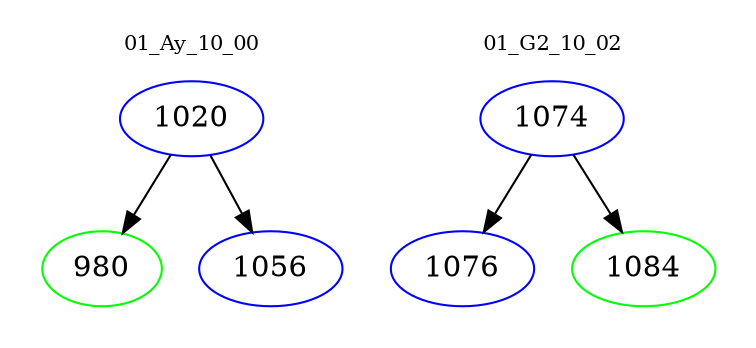 digraph{
subgraph cluster_0 {
color = white
label = "01_Ay_10_00";
fontsize=10;
T0_1020 [label="1020", color="blue"]
T0_1020 -> T0_980 [color="black"]
T0_980 [label="980", color="green"]
T0_1020 -> T0_1056 [color="black"]
T0_1056 [label="1056", color="blue"]
}
subgraph cluster_1 {
color = white
label = "01_G2_10_02";
fontsize=10;
T1_1074 [label="1074", color="blue"]
T1_1074 -> T1_1076 [color="black"]
T1_1076 [label="1076", color="blue"]
T1_1074 -> T1_1084 [color="black"]
T1_1084 [label="1084", color="green"]
}
}
